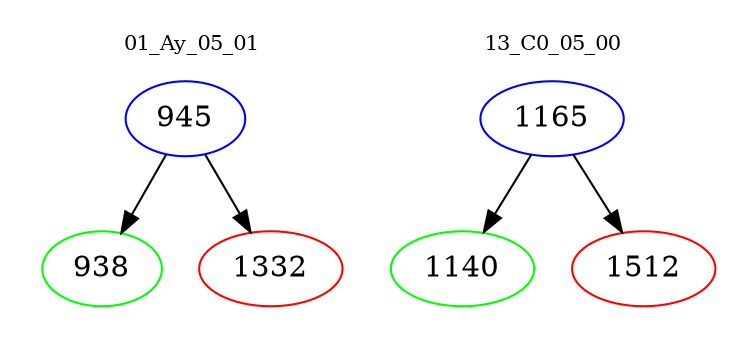 digraph{
subgraph cluster_0 {
color = white
label = "01_Ay_05_01";
fontsize=10;
T0_945 [label="945", color="blue"]
T0_945 -> T0_938 [color="black"]
T0_938 [label="938", color="green"]
T0_945 -> T0_1332 [color="black"]
T0_1332 [label="1332", color="red"]
}
subgraph cluster_1 {
color = white
label = "13_C0_05_00";
fontsize=10;
T1_1165 [label="1165", color="blue"]
T1_1165 -> T1_1140 [color="black"]
T1_1140 [label="1140", color="green"]
T1_1165 -> T1_1512 [color="black"]
T1_1512 [label="1512", color="red"]
}
}
